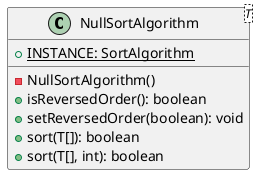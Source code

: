 @startuml

    class NullSortAlgorithm<T> {
        {static} +INSTANCE: SortAlgorithm
        -NullSortAlgorithm()
        +isReversedOrder(): boolean
        +setReversedOrder(boolean): void
        +sort(T[]): boolean
        +sort(T[], int): boolean
    }

@enduml
